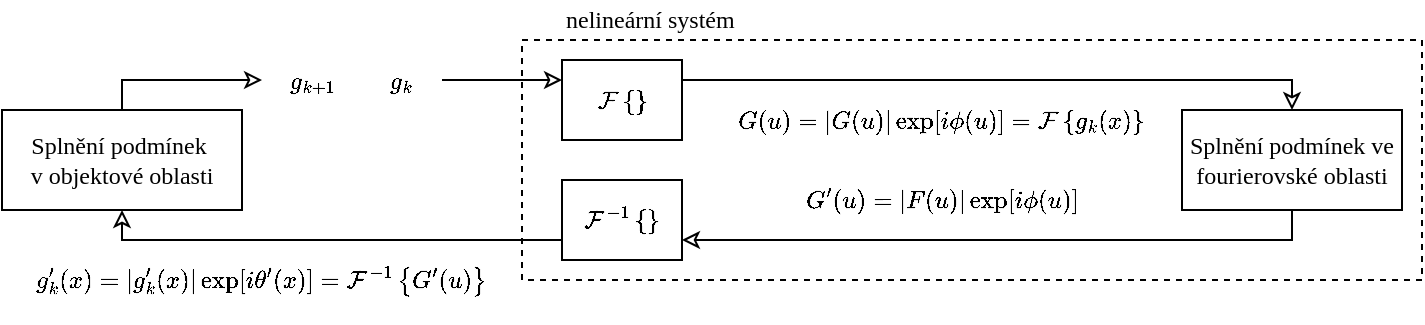<mxfile version="24.6.5" type="github">
  <diagram name="Stránka-1" id="hPWKl8LF27gbrT8-CZEf">
    <mxGraphModel dx="1650" dy="532" grid="1" gridSize="10" guides="1" tooltips="1" connect="1" arrows="1" fold="1" page="1" pageScale="1" pageWidth="827" pageHeight="1169" math="1" shadow="0">
      <root>
        <mxCell id="0" />
        <mxCell id="1" parent="0" />
        <mxCell id="h7WakLgCAWwzdsKOoMfR-9" value="" style="rounded=0;whiteSpace=wrap;html=1;fillColor=none;fontFamily=Georgia;dashed=1;" vertex="1" parent="1">
          <mxGeometry x="220" y="60" width="450" height="120" as="geometry" />
        </mxCell>
        <mxCell id="h7WakLgCAWwzdsKOoMfR-2" value="" style="rounded=0;whiteSpace=wrap;html=1;fontFamily=Georgia;" vertex="1" parent="1">
          <mxGeometry x="240" y="70" width="60" height="40" as="geometry" />
        </mxCell>
        <mxCell id="h7WakLgCAWwzdsKOoMfR-3" value="$$\mathcal{F}\left\{\right\}$$" style="text;html=1;align=center;verticalAlign=middle;whiteSpace=wrap;rounded=0;fontFamily=Georgia;" vertex="1" parent="1">
          <mxGeometry x="240" y="75" width="60" height="30" as="geometry" />
        </mxCell>
        <mxCell id="h7WakLgCAWwzdsKOoMfR-4" value="" style="rounded=0;whiteSpace=wrap;html=1;fontFamily=Georgia;" vertex="1" parent="1">
          <mxGeometry x="240" y="130" width="60" height="40" as="geometry" />
        </mxCell>
        <mxCell id="h7WakLgCAWwzdsKOoMfR-5" value="$$\mathcal{F}^{-1}\left\{\right\}$$" style="text;html=1;align=center;verticalAlign=middle;whiteSpace=wrap;rounded=0;fontFamily=Georgia;" vertex="1" parent="1">
          <mxGeometry x="240" y="135" width="60" height="30" as="geometry" />
        </mxCell>
        <mxCell id="h7WakLgCAWwzdsKOoMfR-6" value="$$g_k$$" style="text;html=1;align=center;verticalAlign=middle;whiteSpace=wrap;rounded=0;fontFamily=Georgia;" vertex="1" parent="1">
          <mxGeometry x="140" y="65" width="40" height="30" as="geometry" />
        </mxCell>
        <mxCell id="h7WakLgCAWwzdsKOoMfR-8" value="Splnění podmínek ve fourierovské oblasti" style="rounded=0;whiteSpace=wrap;html=1;fontFamily=Georgia;" vertex="1" parent="1">
          <mxGeometry x="550" y="95" width="110" height="50" as="geometry" />
        </mxCell>
        <mxCell id="h7WakLgCAWwzdsKOoMfR-11" value="$$G(u) = |G(u)| \exp[i\phi(u)] = \mathcal{F}\left\{g_k(x)\right\}$$" style="text;html=1;align=center;verticalAlign=middle;whiteSpace=wrap;rounded=0;fontFamily=Georgia;" vertex="1" parent="1">
          <mxGeometry x="310" y="80" width="240" height="40" as="geometry" />
        </mxCell>
        <mxCell id="h7WakLgCAWwzdsKOoMfR-13" value="$$g&#39;_k(x)= |g&#39;_k(x)|\exp[i\theta&#39;(x)]=\mathcal{F}^{-1}\left\{G&#39;(u)\right\}$$" style="text;html=1;align=center;verticalAlign=middle;whiteSpace=wrap;rounded=0;fontFamily=Georgia;" vertex="1" parent="1">
          <mxGeometry x="-40" y="160" width="260" height="40" as="geometry" />
        </mxCell>
        <mxCell id="h7WakLgCAWwzdsKOoMfR-15" value="$$G&#39;(u)=|F(u)| \exp[i\phi(u)]$$" style="text;html=1;align=center;verticalAlign=middle;whiteSpace=wrap;rounded=0;fontFamily=Georgia;" vertex="1" parent="1">
          <mxGeometry x="310" y="120" width="240" height="40" as="geometry" />
        </mxCell>
        <mxCell id="h7WakLgCAWwzdsKOoMfR-18" value="Splnění podmínek&amp;nbsp;&lt;div&gt;v objektové oblasti&lt;/div&gt;" style="rounded=0;whiteSpace=wrap;html=1;fontFamily=Georgia;" vertex="1" parent="1">
          <mxGeometry x="-40" y="95" width="120" height="50" as="geometry" />
        </mxCell>
        <mxCell id="h7WakLgCAWwzdsKOoMfR-19" value="" style="endArrow=classic;html=1;rounded=0;exitX=0.5;exitY=1;exitDx=0;exitDy=0;endFill=0;fontFamily=Georgia;" edge="1" parent="1" source="h7WakLgCAWwzdsKOoMfR-8">
          <mxGeometry width="50" height="50" relative="1" as="geometry">
            <mxPoint x="390" y="410" as="sourcePoint" />
            <mxPoint x="300" y="160" as="targetPoint" />
            <Array as="points">
              <mxPoint x="605" y="160" />
            </Array>
          </mxGeometry>
        </mxCell>
        <mxCell id="h7WakLgCAWwzdsKOoMfR-20" value="" style="endArrow=classic;html=1;rounded=0;entryX=0.5;entryY=1;entryDx=0;entryDy=0;endFill=0;fontFamily=Georgia;" edge="1" parent="1" target="h7WakLgCAWwzdsKOoMfR-18">
          <mxGeometry width="50" height="50" relative="1" as="geometry">
            <mxPoint x="240" y="160" as="sourcePoint" />
            <mxPoint x="-90" y="160" as="targetPoint" />
            <Array as="points">
              <mxPoint x="20" y="160" />
            </Array>
          </mxGeometry>
        </mxCell>
        <mxCell id="h7WakLgCAWwzdsKOoMfR-21" value="" style="endArrow=classic;html=1;rounded=0;entryX=0.5;entryY=0;entryDx=0;entryDy=0;endFill=0;fontFamily=Georgia;" edge="1" parent="1" target="h7WakLgCAWwzdsKOoMfR-8">
          <mxGeometry width="50" height="50" relative="1" as="geometry">
            <mxPoint x="300" y="80" as="sourcePoint" />
            <mxPoint x="440" y="360" as="targetPoint" />
            <Array as="points">
              <mxPoint x="605" y="80" />
            </Array>
          </mxGeometry>
        </mxCell>
        <mxCell id="h7WakLgCAWwzdsKOoMfR-23" value="" style="endArrow=classic;html=1;rounded=0;exitX=0.5;exitY=0;exitDx=0;exitDy=0;endFill=0;fontFamily=Georgia;" edge="1" parent="1" source="h7WakLgCAWwzdsKOoMfR-18" target="h7WakLgCAWwzdsKOoMfR-24">
          <mxGeometry width="50" height="50" relative="1" as="geometry">
            <mxPoint x="390" y="410" as="sourcePoint" />
            <mxPoint x="-50" y="70" as="targetPoint" />
            <Array as="points">
              <mxPoint x="20" y="80" />
            </Array>
          </mxGeometry>
        </mxCell>
        <mxCell id="h7WakLgCAWwzdsKOoMfR-24" value="$$g_{k+1}$$" style="text;html=1;align=center;verticalAlign=middle;whiteSpace=wrap;rounded=0;fontFamily=Georgia;" vertex="1" parent="1">
          <mxGeometry x="90" y="65" width="50" height="30" as="geometry" />
        </mxCell>
        <mxCell id="h7WakLgCAWwzdsKOoMfR-25" value="nelineární systém" style="text;html=1;align=left;verticalAlign=middle;whiteSpace=wrap;rounded=0;fontFamily=Georgia;" vertex="1" parent="1">
          <mxGeometry x="240" y="40" width="250" height="20" as="geometry" />
        </mxCell>
        <mxCell id="h7WakLgCAWwzdsKOoMfR-27" value="" style="endArrow=classic;html=1;rounded=0;endFill=0;fontFamily=Georgia;" edge="1" parent="1">
          <mxGeometry width="50" height="50" relative="1" as="geometry">
            <mxPoint x="180" y="80" as="sourcePoint" />
            <mxPoint x="240" y="80" as="targetPoint" />
            <Array as="points">
              <mxPoint x="180" y="80" />
            </Array>
          </mxGeometry>
        </mxCell>
      </root>
    </mxGraphModel>
  </diagram>
</mxfile>
